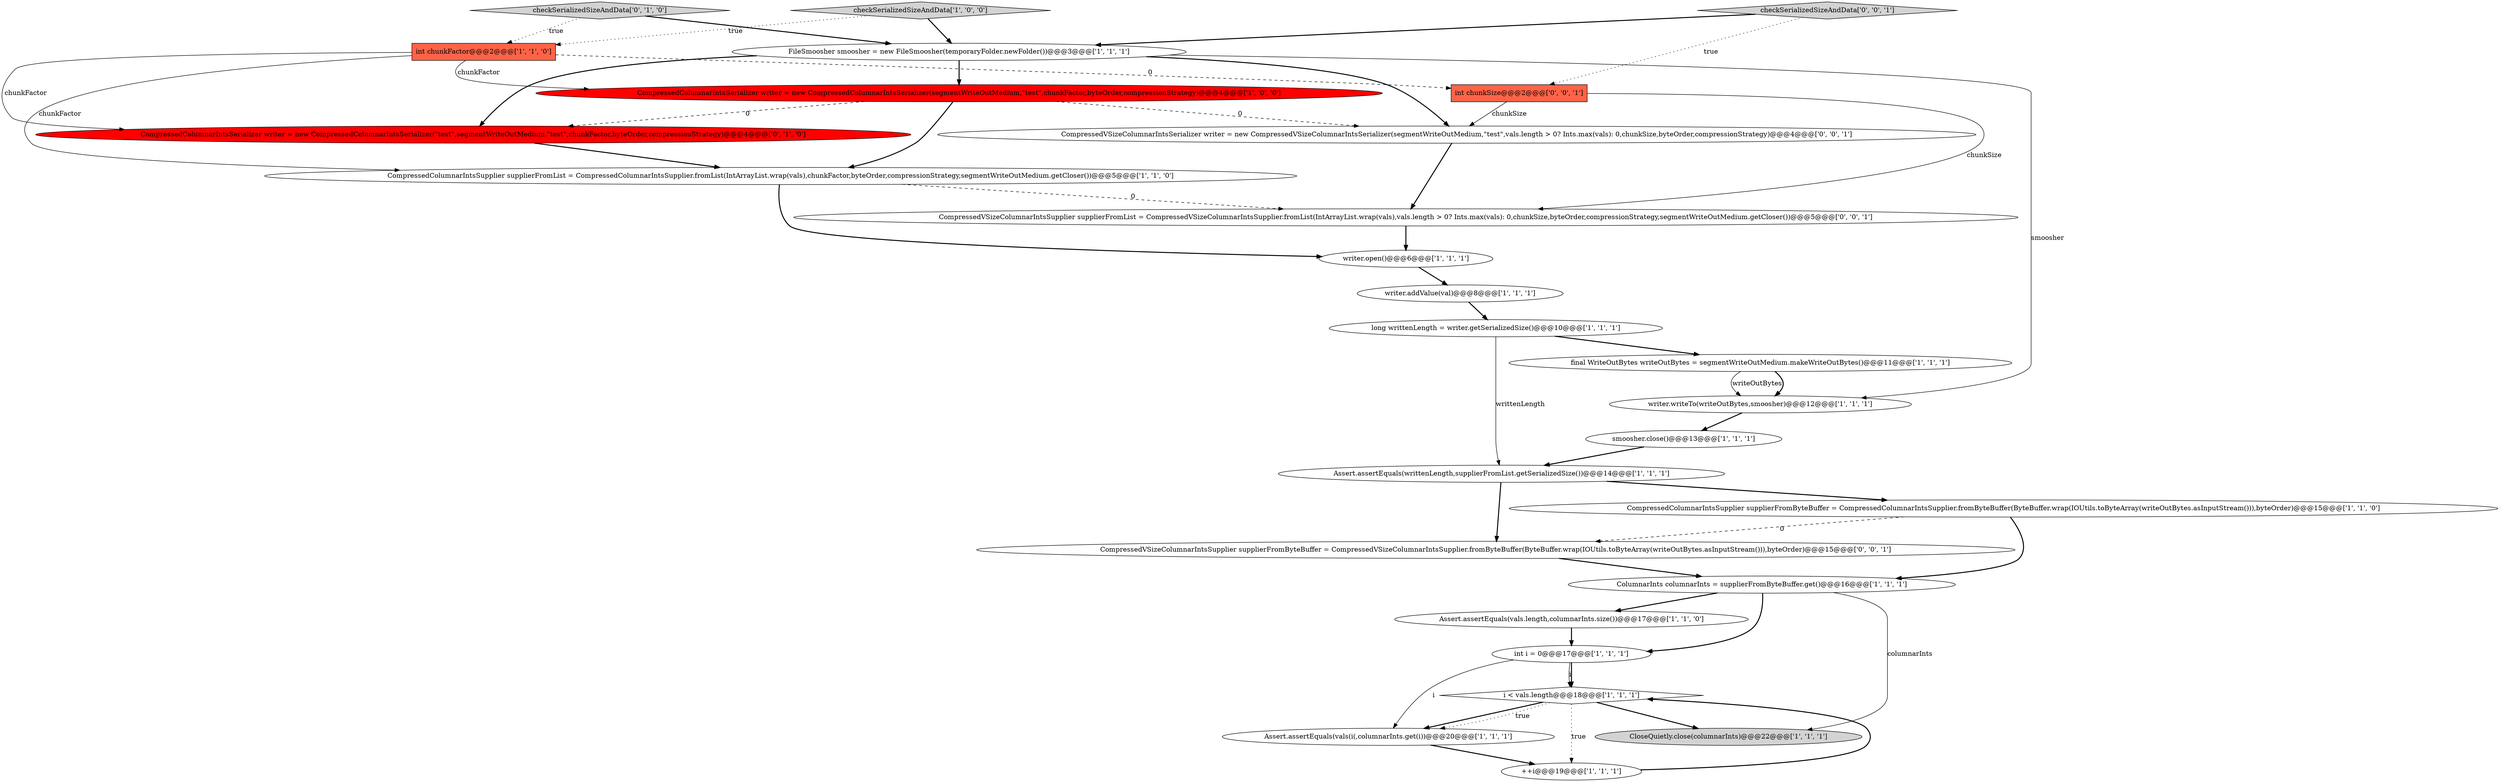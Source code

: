 digraph {
3 [style = filled, label = "i < vals.length@@@18@@@['1', '1', '1']", fillcolor = white, shape = diamond image = "AAA0AAABBB1BBB"];
20 [style = filled, label = "checkSerializedSizeAndData['0', '1', '0']", fillcolor = lightgray, shape = diamond image = "AAA0AAABBB2BBB"];
17 [style = filled, label = "Assert.assertEquals(vals(i(,columnarInts.get(i))@@@20@@@['1', '1', '1']", fillcolor = white, shape = ellipse image = "AAA0AAABBB1BBB"];
2 [style = filled, label = "Assert.assertEquals(vals.length,columnarInts.size())@@@17@@@['1', '1', '0']", fillcolor = white, shape = ellipse image = "AAA0AAABBB1BBB"];
9 [style = filled, label = "checkSerializedSizeAndData['1', '0', '0']", fillcolor = lightgray, shape = diamond image = "AAA0AAABBB1BBB"];
6 [style = filled, label = "writer.addValue(val)@@@8@@@['1', '1', '1']", fillcolor = white, shape = ellipse image = "AAA0AAABBB1BBB"];
24 [style = filled, label = "CompressedVSizeColumnarIntsSupplier supplierFromByteBuffer = CompressedVSizeColumnarIntsSupplier.fromByteBuffer(ByteBuffer.wrap(IOUtils.toByteArray(writeOutBytes.asInputStream())),byteOrder)@@@15@@@['0', '0', '1']", fillcolor = white, shape = ellipse image = "AAA0AAABBB3BBB"];
7 [style = filled, label = "Assert.assertEquals(writtenLength,supplierFromList.getSerializedSize())@@@14@@@['1', '1', '1']", fillcolor = white, shape = ellipse image = "AAA0AAABBB1BBB"];
0 [style = filled, label = "smoosher.close()@@@13@@@['1', '1', '1']", fillcolor = white, shape = ellipse image = "AAA0AAABBB1BBB"];
21 [style = filled, label = "CompressedColumnarIntsSerializer writer = new CompressedColumnarIntsSerializer(\"test\",segmentWriteOutMedium,\"test\",chunkFactor,byteOrder,compressionStrategy)@@@4@@@['0', '1', '0']", fillcolor = red, shape = ellipse image = "AAA1AAABBB2BBB"];
25 [style = filled, label = "int chunkSize@@@2@@@['0', '0', '1']", fillcolor = tomato, shape = box image = "AAA0AAABBB3BBB"];
23 [style = filled, label = "CompressedVSizeColumnarIntsSupplier supplierFromList = CompressedVSizeColumnarIntsSupplier.fromList(IntArrayList.wrap(vals),vals.length > 0? Ints.max(vals): 0,chunkSize,byteOrder,compressionStrategy,segmentWriteOutMedium.getCloser())@@@5@@@['0', '0', '1']", fillcolor = white, shape = ellipse image = "AAA0AAABBB3BBB"];
15 [style = filled, label = "CompressedColumnarIntsSerializer writer = new CompressedColumnarIntsSerializer(segmentWriteOutMedium,\"test\",chunkFactor,byteOrder,compressionStrategy)@@@4@@@['1', '0', '0']", fillcolor = red, shape = ellipse image = "AAA1AAABBB1BBB"];
26 [style = filled, label = "checkSerializedSizeAndData['0', '0', '1']", fillcolor = lightgray, shape = diamond image = "AAA0AAABBB3BBB"];
13 [style = filled, label = "int chunkFactor@@@2@@@['1', '1', '0']", fillcolor = tomato, shape = box image = "AAA0AAABBB1BBB"];
14 [style = filled, label = "final WriteOutBytes writeOutBytes = segmentWriteOutMedium.makeWriteOutBytes()@@@11@@@['1', '1', '1']", fillcolor = white, shape = ellipse image = "AAA0AAABBB1BBB"];
19 [style = filled, label = "CompressedColumnarIntsSupplier supplierFromByteBuffer = CompressedColumnarIntsSupplier.fromByteBuffer(ByteBuffer.wrap(IOUtils.toByteArray(writeOutBytes.asInputStream())),byteOrder)@@@15@@@['1', '1', '0']", fillcolor = white, shape = ellipse image = "AAA0AAABBB1BBB"];
4 [style = filled, label = "CloseQuietly.close(columnarInts)@@@22@@@['1', '1', '1']", fillcolor = lightgray, shape = ellipse image = "AAA0AAABBB1BBB"];
11 [style = filled, label = "long writtenLength = writer.getSerializedSize()@@@10@@@['1', '1', '1']", fillcolor = white, shape = ellipse image = "AAA0AAABBB1BBB"];
8 [style = filled, label = "CompressedColumnarIntsSupplier supplierFromList = CompressedColumnarIntsSupplier.fromList(IntArrayList.wrap(vals),chunkFactor,byteOrder,compressionStrategy,segmentWriteOutMedium.getCloser())@@@5@@@['1', '1', '0']", fillcolor = white, shape = ellipse image = "AAA0AAABBB1BBB"];
18 [style = filled, label = "writer.writeTo(writeOutBytes,smoosher)@@@12@@@['1', '1', '1']", fillcolor = white, shape = ellipse image = "AAA0AAABBB1BBB"];
16 [style = filled, label = "ColumnarInts columnarInts = supplierFromByteBuffer.get()@@@16@@@['1', '1', '1']", fillcolor = white, shape = ellipse image = "AAA0AAABBB1BBB"];
22 [style = filled, label = "CompressedVSizeColumnarIntsSerializer writer = new CompressedVSizeColumnarIntsSerializer(segmentWriteOutMedium,\"test\",vals.length > 0? Ints.max(vals): 0,chunkSize,byteOrder,compressionStrategy)@@@4@@@['0', '0', '1']", fillcolor = white, shape = ellipse image = "AAA0AAABBB3BBB"];
1 [style = filled, label = "writer.open()@@@6@@@['1', '1', '1']", fillcolor = white, shape = ellipse image = "AAA0AAABBB1BBB"];
12 [style = filled, label = "++i@@@19@@@['1', '1', '1']", fillcolor = white, shape = ellipse image = "AAA0AAABBB1BBB"];
5 [style = filled, label = "int i = 0@@@17@@@['1', '1', '1']", fillcolor = white, shape = ellipse image = "AAA0AAABBB1BBB"];
10 [style = filled, label = "FileSmoosher smoosher = new FileSmoosher(temporaryFolder.newFolder())@@@3@@@['1', '1', '1']", fillcolor = white, shape = ellipse image = "AAA0AAABBB1BBB"];
14->18 [style = solid, label="writeOutBytes"];
5->3 [style = bold, label=""];
10->22 [style = bold, label=""];
10->15 [style = bold, label=""];
13->15 [style = solid, label="chunkFactor"];
5->3 [style = solid, label="i"];
11->14 [style = bold, label=""];
26->10 [style = bold, label=""];
26->25 [style = dotted, label="true"];
8->23 [style = dashed, label="0"];
13->8 [style = solid, label="chunkFactor"];
13->21 [style = solid, label="chunkFactor"];
21->8 [style = bold, label=""];
15->21 [style = dashed, label="0"];
10->21 [style = bold, label=""];
9->10 [style = bold, label=""];
13->25 [style = dashed, label="0"];
16->2 [style = bold, label=""];
3->4 [style = bold, label=""];
22->23 [style = bold, label=""];
15->22 [style = dashed, label="0"];
10->18 [style = solid, label="smoosher"];
0->7 [style = bold, label=""];
5->17 [style = solid, label="i"];
11->7 [style = solid, label="writtenLength"];
19->16 [style = bold, label=""];
20->10 [style = bold, label=""];
25->23 [style = solid, label="chunkSize"];
8->1 [style = bold, label=""];
24->16 [style = bold, label=""];
7->24 [style = bold, label=""];
17->12 [style = bold, label=""];
1->6 [style = bold, label=""];
25->22 [style = solid, label="chunkSize"];
3->12 [style = dotted, label="true"];
6->11 [style = bold, label=""];
9->13 [style = dotted, label="true"];
16->4 [style = solid, label="columnarInts"];
23->1 [style = bold, label=""];
16->5 [style = bold, label=""];
3->17 [style = bold, label=""];
14->18 [style = bold, label=""];
3->17 [style = dotted, label="true"];
20->13 [style = dotted, label="true"];
12->3 [style = bold, label=""];
19->24 [style = dashed, label="0"];
7->19 [style = bold, label=""];
15->8 [style = bold, label=""];
18->0 [style = bold, label=""];
2->5 [style = bold, label=""];
}
